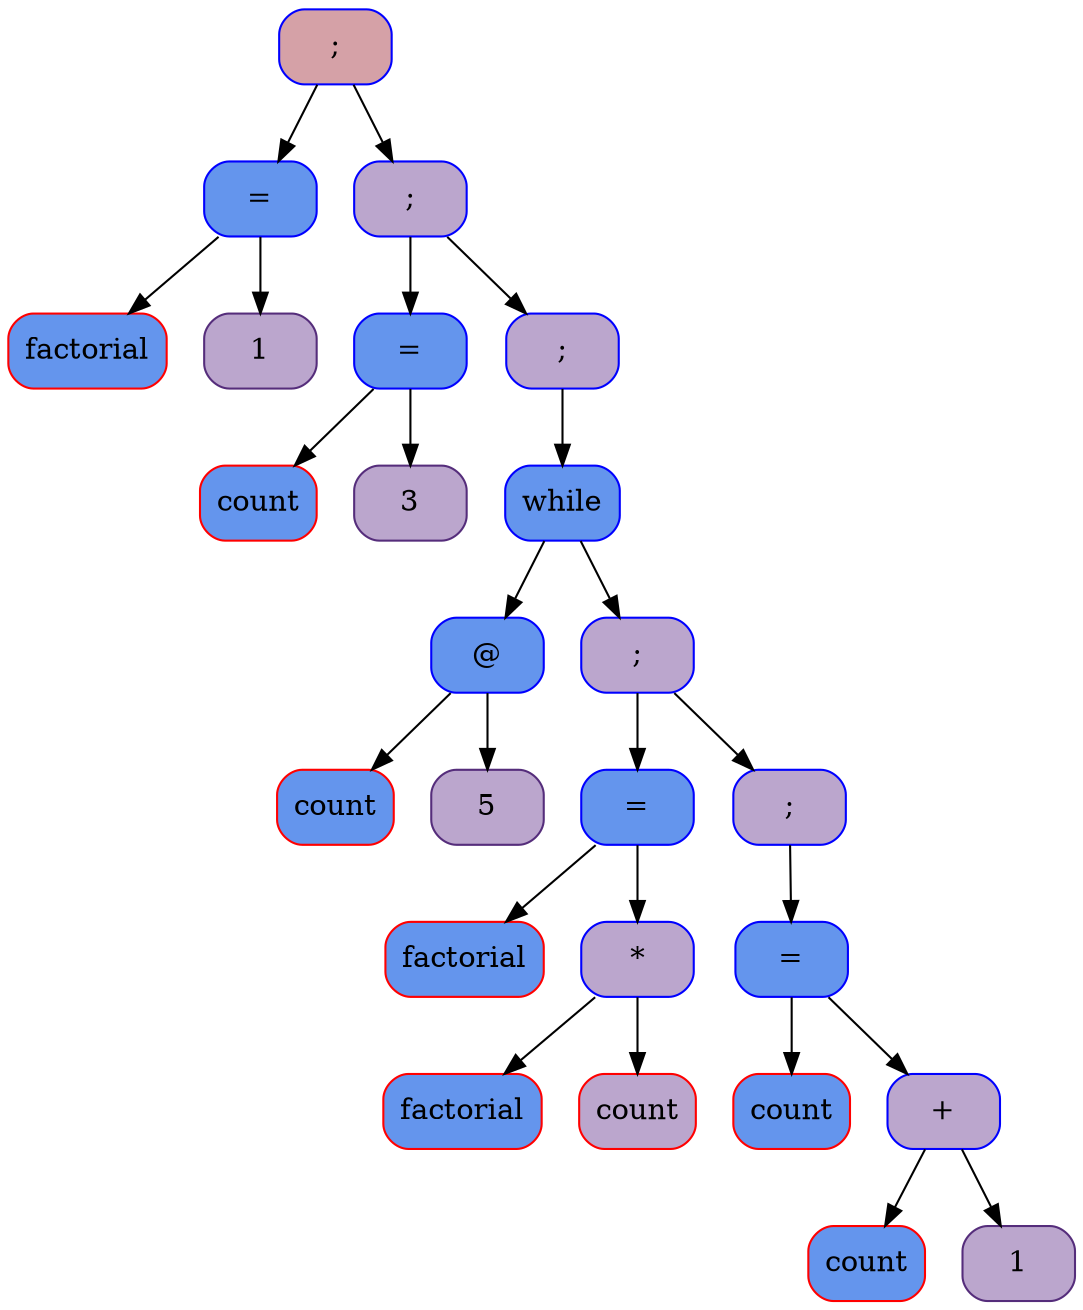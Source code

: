 digraph tree {
	node [shape=Mrecord, style=filled,                            fillcolor="#bba6cd", color="#552d7b"];
1552 [shape=record, style="filled,rounded", color=" #0000ff ",                          fillcolor="#d5a1a7", fontsize=14, label=" ; "];
	1552 -> 99368;
99368 [shape=record, style="filled,rounded", color=" #0000ff ",                          fillcolor="#6495ed", fontsize=14, label=" = "];
	99368 -> 99328;
99328 [shape=record, style="filled,rounded", color="#FF0000",                          fillcolor="#6495ed", fontsize=14, label=" factorial "];
	99368 -> 99408;
99408 [shape=record, style="filled,rounded", color="#552d7b",                          fillcolor="#bba6cd", fontsize=14, label=" 1 "];
	1552 -> 1616;
1616 [shape=record, style="filled,rounded", color=" #0000ff ",                          fillcolor="#bba6cd", fontsize=14, label=" ; "];
	1616 -> 99528;
99528 [shape=record, style="filled,rounded", color=" #0000ff ",                          fillcolor="#6495ed", fontsize=14, label=" = "];
	99528 -> 99488;
99488 [shape=record, style="filled,rounded", color="#FF0000",                          fillcolor="#6495ed", fontsize=14, label=" count "];
	99528 -> 99568;
99568 [shape=record, style="filled,rounded", color="#552d7b",                          fillcolor="#bba6cd", fontsize=14, label=" 3 "];
	1616 -> 1680;
1680 [shape=record, style="filled,rounded", color=" #0000ff ",                          fillcolor="#bba6cd", fontsize=14, label=" ; "];
	1680 -> 99648;
99648 [shape=record, style="filled,rounded", color=" #0000ff ",                          fillcolor="#6495ed", fontsize=14, label=" while "];
	99648 -> 99768;
99768 [shape=record, style="filled,rounded", color=" #0000ff ",                          fillcolor="#6495ed", fontsize=14, label=" @ "];
	99768 -> 99728;
99728 [shape=record, style="filled,rounded", color="#FF0000",                          fillcolor="#6495ed", fontsize=14, label=" count "];
	99768 -> 99808;
99808 [shape=record, style="filled,rounded", color="#552d7b",                          fillcolor="#bba6cd", fontsize=14, label=" 5 "];
	99648 -> 1744;
1744 [shape=record, style="filled,rounded", color=" #0000ff ",                          fillcolor="#bba6cd", fontsize=14, label=" ; "];
	1744 -> 99968;
99968 [shape=record, style="filled,rounded", color=" #0000ff ",                          fillcolor="#6495ed", fontsize=14, label=" = "];
	99968 -> 99928;
99928 [shape=record, style="filled,rounded", color="#FF0000",                          fillcolor="#6495ed", fontsize=14, label=" factorial "];
	99968 -> 100048;
100048 [shape=record, style="filled,rounded", color=" #0000ff ",                          fillcolor="#bba6cd", fontsize=14, label=" * "];
	100048 -> 100008;
100008 [shape=record, style="filled,rounded", color="#FF0000",                          fillcolor="#6495ed", fontsize=14, label=" factorial "];
	100048 -> 100088;
100088 [shape=record, style="filled,rounded", color="#FF0000",                          fillcolor="#bba6cd", fontsize=14, label=" count "];
	1744 -> 1808;
1808 [shape=record, style="filled,rounded", color=" #0000ff ",                          fillcolor="#bba6cd", fontsize=14, label=" ; "];
	1808 -> 100208;
100208 [shape=record, style="filled,rounded", color=" #0000ff ",                          fillcolor="#6495ed", fontsize=14, label=" = "];
	100208 -> 100168;
100168 [shape=record, style="filled,rounded", color="#FF0000",                          fillcolor="#6495ed", fontsize=14, label=" count "];
	100208 -> 100288;
100288 [shape=record, style="filled,rounded", color=" #0000ff ",                          fillcolor="#bba6cd", fontsize=14, label=" + "];
	100288 -> 100248;
100248 [shape=record, style="filled,rounded", color="#FF0000",                          fillcolor="#6495ed", fontsize=14, label=" count "];
	100288 -> 100328;
100328 [shape=record, style="filled,rounded", color="#552d7b",                          fillcolor="#bba6cd", fontsize=14, label=" 1 "];
}
